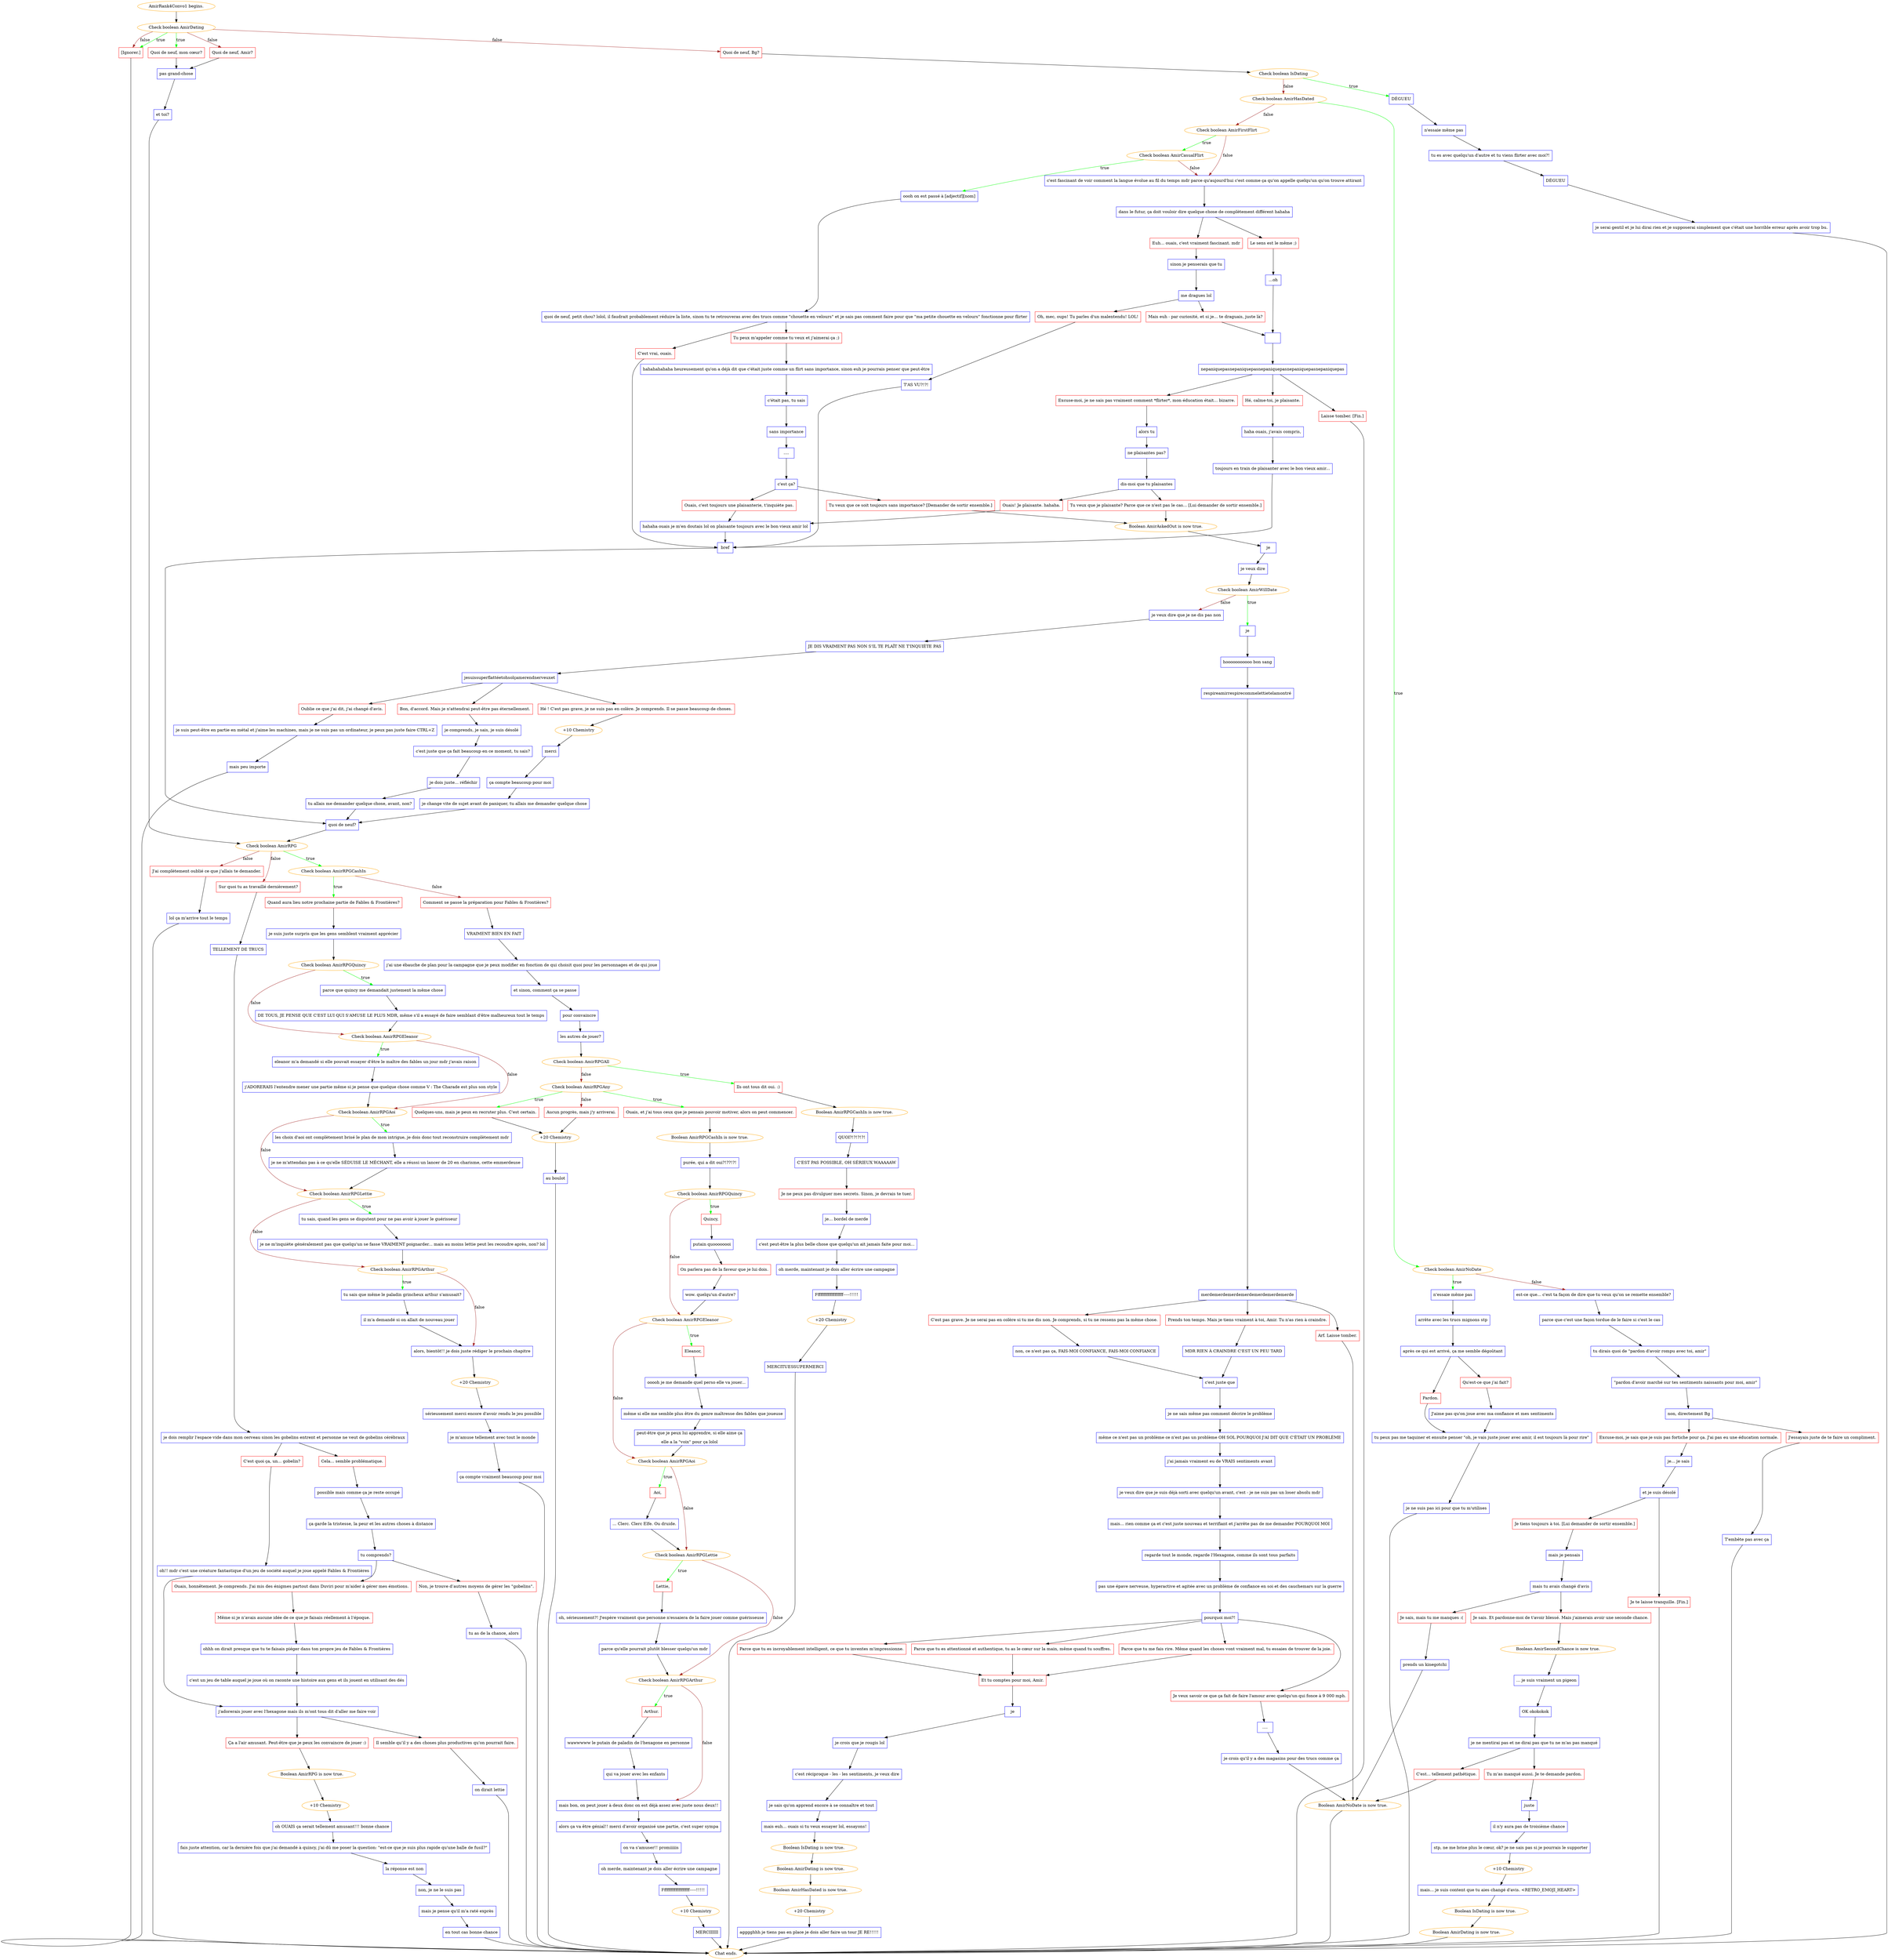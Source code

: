 digraph {
	"AmirRank4Convo1 begins." [color=orange];
		"AmirRank4Convo1 begins." -> j1901439017;
	j1901439017 [label="Check boolean AmirDating",color=orange];
		j1901439017 -> j2740199080 [label=true,color=green];
		j1901439017 -> j3055069876 [label=true,color=green];
		j1901439017 -> j2302318010 [label=false,color=brown];
		j1901439017 -> j3770438469 [label=false,color=brown];
		j1901439017 -> j3055069876 [label=false,color=brown];
	j2740199080 [label="Quoi de neuf, mon cœur?",shape=box,color=red];
		j2740199080 -> j3782113533;
	j3055069876 [label="[Ignorer.]",shape=box,color=red];
		j3055069876 -> "Chat ends.";
	j2302318010 [label="Quoi de neuf, Amir?",shape=box,color=red];
		j2302318010 -> j3782113533;
	j3770438469 [label="Quoi de neuf, Bg?",shape=box,color=red];
		j3770438469 -> j299105551;
	j3782113533 [label="pas grand-chose",shape=box,color=blue];
		j3782113533 -> j2301503770;
	"Chat ends." [color=orange];
	j299105551 [label="Check boolean IsDating",color=orange];
		j299105551 -> j46530733 [label=true,color=green];
		j299105551 -> j869690643 [label=false,color=brown];
	j2301503770 [label="et toi?",shape=box,color=blue];
		j2301503770 -> j13181005;
	j46530733 [label="DÉGUEU",shape=box,color=blue];
		j46530733 -> j158693052;
	j869690643 [label="Check boolean AmirHasDated",color=orange];
		j869690643 -> j1564964587 [label=true,color=green];
		j869690643 -> j427846108 [label=false,color=brown];
	j13181005 [label="Check boolean AmirRPG",color=orange];
		j13181005 -> j3060623829 [label=true,color=green];
		j13181005 -> j396972128 [label=false,color=brown];
		j13181005 -> j1151236795 [label=false,color=brown];
	j158693052 [label="n'essaie même pas",shape=box,color=blue];
		j158693052 -> j1698237874;
	j1564964587 [label="Check boolean AmirNoDate",color=orange];
		j1564964587 -> j1224347460 [label=true,color=green];
		j1564964587 -> j2248198494 [label=false,color=brown];
	j427846108 [label="Check boolean AmirFirstFlirt",color=orange];
		j427846108 -> j2657990682 [label=true,color=green];
		j427846108 -> j3279064583 [label=false,color=brown];
	j3060623829 [label="Check boolean AmirRPGCashIn",color=orange];
		j3060623829 -> j264540313 [label=true,color=green];
		j3060623829 -> j3714426417 [label=false,color=brown];
	j396972128 [label="Sur quoi tu as travaillé dernièrement?",shape=box,color=red];
		j396972128 -> j1690572409;
	j1151236795 [label="J'ai complètement oublié ce que j'allais te demander.",shape=box,color=red];
		j1151236795 -> j2858849226;
	j1698237874 [label="tu es avec quelqu'un d'autre et tu viens flirter avec moi?!",shape=box,color=blue];
		j1698237874 -> j495405338;
	j1224347460 [label="n'essaie même pas",shape=box,color=blue];
		j1224347460 -> j212468055;
	j2248198494 [label="est-ce que... c'est ta façon de dire que tu veux qu'on se remette ensemble?",shape=box,color=blue];
		j2248198494 -> j2733272763;
	j2657990682 [label="Check boolean AmirCasualFlirt",color=orange];
		j2657990682 -> j345930661 [label=true,color=green];
		j2657990682 -> j3279064583 [label=false,color=brown];
	j3279064583 [label="c'est fascinant de voir comment la langue évolue au fil du temps mdr parce qu'aujourd'hui c'est comme ça qu'on appelle quelqu'un qu'on trouve attirant",shape=box,color=blue];
		j3279064583 -> j1482635426;
	j264540313 [label="Quand aura lieu notre prochaine partie de Fables & Frontières?",shape=box,color=red];
		j264540313 -> j1337812985;
	j3714426417 [label="Comment se passe la préparation pour Fables & Frontières?",shape=box,color=red];
		j3714426417 -> j2650600051;
	j1690572409 [label="TELLEMENT DE TRUCS",shape=box,color=blue];
		j1690572409 -> j2290109318;
	j2858849226 [label="lol ça m'arrive tout le temps",shape=box,color=blue];
		j2858849226 -> "Chat ends.";
	j495405338 [label="DÉGUEU",shape=box,color=blue];
		j495405338 -> j818958550;
	j212468055 [label="arrête avec les trucs mignons stp",shape=box,color=blue];
		j212468055 -> j4020332581;
	j2733272763 [label="parce que c'est une façon tordue de le faire si c'est le cas",shape=box,color=blue];
		j2733272763 -> j2202150823;
	j345930661 [label="oooh on est passé à [adjectif][nom]",shape=box,color=blue];
		j345930661 -> j1283219035;
	j1482635426 [label="dans le futur, ça doit vouloir dire quelque chose de complètement différent hahaha",shape=box,color=blue];
		j1482635426 -> j917409548;
		j1482635426 -> j3372219720;
	j1337812985 [label="je suis juste surpris que les gens semblent vraiment apprécier",shape=box,color=blue];
		j1337812985 -> j39894109;
	j2650600051 [label="VRAIMENT BIEN EN FAIT",shape=box,color=blue];
		j2650600051 -> j3156019793;
	j2290109318 [label="je dois remplir l'espace vide dans mon cerveau sinon les gobelins entrent et personne ne veut de gobelins cérébraux",shape=box,color=blue];
		j2290109318 -> j231371944;
		j2290109318 -> j4030227121;
	j818958550 [label="je serai gentil et je lui dirai rien et je supposerai simplement que c'était une horrible erreur après avoir trop bu.",shape=box,color=blue];
		j818958550 -> "Chat ends.";
	j4020332581 [label="après ce qui est arrivé, ça me semble dégoûtant",shape=box,color=blue];
		j4020332581 -> j1171998253;
		j4020332581 -> j3698517350;
	j2202150823 [label="tu dirais quoi de \"pardon d'avoir rompu avec toi, amir\"",shape=box,color=blue];
		j2202150823 -> j1011933916;
	j1283219035 [label="quoi de neuf, petit chou? lolol, il faudrait probablement réduire la liste, sinon tu te retrouveras avec des trucs comme \"chouette en velours\" et je sais pas comment faire pour que \"ma petite chouette en velours\" fonctionne pour flirter",shape=box,color=blue];
		j1283219035 -> j3778007211;
		j1283219035 -> j2192827271;
	j917409548 [label="Euh... ouais, c'est vraiment fascinant. mdr",shape=box,color=red];
		j917409548 -> j2225746846;
	j3372219720 [label="Le sens est le même ;)",shape=box,color=red];
		j3372219720 -> j2564008628;
	j39894109 [label="Check boolean AmirRPGQuincy",color=orange];
		j39894109 -> j464483512 [label=true,color=green];
		j39894109 -> j2519416544 [label=false,color=brown];
	j3156019793 [label="j'ai une ébauche de plan pour la campagne que je peux modifier en fonction de qui choisit quoi pour les personnages et de qui joue",shape=box,color=blue];
		j3156019793 -> j2719687928;
	j231371944 [label="Cela... semble problématique.",shape=box,color=red];
		j231371944 -> j2069607007;
	j4030227121 [label="C'est quoi ça, un... gobelin?",shape=box,color=red];
		j4030227121 -> j886214012;
	j1171998253 [label="Pardon.",shape=box,color=red];
		j1171998253 -> j2154599169;
	j3698517350 [label="Qu'est-ce que j'ai fait?",shape=box,color=red];
		j3698517350 -> j3781553978;
	j1011933916 [label="\"pardon d'avoir marché sur tes sentiments naissants pour moi, amir\"",shape=box,color=blue];
		j1011933916 -> j3267816536;
	j3778007211 [label="Tu peux m'appeler comme tu veux et j'aimerai ça ;)",shape=box,color=red];
		j3778007211 -> j3643421956;
	j2192827271 [label="C'est vrai, ouais.",shape=box,color=red];
		j2192827271 -> j399754002;
	j2225746846 [label="sinon je penserais que tu",shape=box,color=blue];
		j2225746846 -> j632348009;
	j2564008628 [label="...oh",shape=box,color=blue];
		j2564008628 -> j2406966558;
	j464483512 [label="parce que quincy me demandait justement la même chose",shape=box,color=blue];
		j464483512 -> j470801667;
	j2519416544 [label="Check boolean AmirRPGEleanor",color=orange];
		j2519416544 -> j1350024286 [label=true,color=green];
		j2519416544 -> j2468658678 [label=false,color=brown];
	j2719687928 [label="et sinon, comment ça se passe",shape=box,color=blue];
		j2719687928 -> j2167609627;
	j2069607007 [label="possible mais comme ça je reste occupé",shape=box,color=blue];
		j2069607007 -> j2373168151;
	j886214012 [label="oh!! mdr c'est une créature fantastique d'un jeu de société auquel je joue appelé Fables & Frontières",shape=box,color=blue];
		j886214012 -> j4089243475;
	j2154599169 [label="tu peux pas me taquiner et ensuite penser \"oh, je vais juste jouer avec amir, il est toujours là pour rire\"",shape=box,color=blue];
		j2154599169 -> j3009455098;
	j3781553978 [label="J'aime pas qu'on joue avec ma confiance et mes sentiments",shape=box,color=blue];
		j3781553978 -> j2154599169;
	j3267816536 [label="non, directement Bg",shape=box,color=blue];
		j3267816536 -> j3051717962;
		j3267816536 -> j3497276319;
	j3643421956 [label="hahahahahaha heureusement qu'on a déjà dit que c'était juste comme un flirt sans importance, sinon euh je pourrais penser que peut-être",shape=box,color=blue];
		j3643421956 -> j4130634143;
	j399754002 [label="bref",shape=box,color=blue];
		j399754002 -> j2994532414;
	j632348009 [label="me dragues lol",shape=box,color=blue];
		j632348009 -> j2933808823;
		j632348009 -> j1712637740;
	j2406966558 [label=" ",shape=box,color=blue];
		j2406966558 -> j2268934108;
	j470801667 [label="DE TOUS, JE PENSE QUE C'EST LUI QUI S'AMUSE LE PLUS MDR, même s'il a essayé de faire semblant d'être malheureux tout le temps",shape=box,color=blue];
		j470801667 -> j2519416544;
	j1350024286 [label="eleanor m'a demandé si elle pouvait essayer d'être le maître des fables un jour mdr j'avais raison",shape=box,color=blue];
		j1350024286 -> j3717032015;
	j2468658678 [label="Check boolean AmirRPGAoi",color=orange];
		j2468658678 -> j569845183 [label=true,color=green];
		j2468658678 -> j290297768 [label=false,color=brown];
	j2167609627 [label="pour convaincre",shape=box,color=blue];
		j2167609627 -> j2399395543;
	j2373168151 [label="ça garde la tristesse, la peur et les autres choses à distance",shape=box,color=blue];
		j2373168151 -> j716259681;
	j4089243475 [label="j'adorerais jouer avec l'hexagone mais ils m'ont tous dit d'aller me faire voir",shape=box,color=blue];
		j4089243475 -> j1307295299;
		j4089243475 -> j350407795;
	j3009455098 [label="je ne suis pas ici pour que tu m'utilises",shape=box,color=blue];
		j3009455098 -> "Chat ends.";
	j3051717962 [label="Excuse-moi, je sais que je suis pas fortiche pour ça. J'ai pas eu une éducation normale.",shape=box,color=red];
		j3051717962 -> j2368779040;
	j3497276319 [label="J'essayais juste de te faire un compliment.",shape=box,color=red];
		j3497276319 -> j2642933272;
	j4130634143 [label="c'était pas, tu sais",shape=box,color=blue];
		j4130634143 -> j1627435401;
	j2994532414 [label="quoi de neuf?",shape=box,color=blue];
		j2994532414 -> j13181005;
	j2933808823 [label="Oh, mec, oups! Tu parles d'un malentendu! LOL!",shape=box,color=red];
		j2933808823 -> j1872416904;
	j1712637740 [label="Mais euh - par curiosité, et si je... te draguais, juste là?",shape=box,color=red];
		j1712637740 -> j2406966558;
	j2268934108 [label="nepaniquepasnepaniquepasnepaniquepasnepaniquepasnepaniquepas",shape=box,color=blue];
		j2268934108 -> j3479152659;
		j2268934108 -> j1282892511;
		j2268934108 -> j1476443227;
	j3717032015 [label="j'ADORERAIS l'entendre mener une partie même si je pense que quelque chose comme V : The Charade est plus son style",shape=box,color=blue];
		j3717032015 -> j2468658678;
	j569845183 [label="les choix d'aoi ont complètement brisé le plan de mon intrigue, je dois donc tout reconstruire complètement mdr",shape=box,color=blue];
		j569845183 -> j1942824627;
	j290297768 [label="Check boolean AmirRPGLettie",color=orange];
		j290297768 -> j804876061 [label=true,color=green];
		j290297768 -> j3043779789 [label=false,color=brown];
	j2399395543 [label="les autres de jouer?",shape=box,color=blue];
		j2399395543 -> j2410754749;
	j716259681 [label="tu comprends?",shape=box,color=blue];
		j716259681 -> j302252318;
		j716259681 -> j2689171400;
	j1307295299 [label="Ça a l'air amusant. Peut-être que je peux les convaincre de jouer :)",shape=box,color=red];
		j1307295299 -> j2371682976;
	j350407795 [label="Il semble qu’il y a des choses plus productives qu'on pourrait faire.",shape=box,color=red];
		j350407795 -> j3515649581;
	j2368779040 [label="je... je sais",shape=box,color=blue];
		j2368779040 -> j1946314711;
	j2642933272 [label="T'embête pas avec ça",shape=box,color=blue];
		j2642933272 -> "Chat ends.";
	j1627435401 [label="sans importance",shape=box,color=blue];
		j1627435401 -> j3213684921;
	j1872416904 [label="T'AS VU?!?!",shape=box,color=blue];
		j1872416904 -> j399754002;
	j3479152659 [label="Hé, calme-toi, je plaisante.",shape=box,color=red];
		j3479152659 -> j3284050223;
	j1282892511 [label="Excuse-moi, je ne sais pas vraiment comment *flirter*, mon éducation était... bizarre.",shape=box,color=red];
		j1282892511 -> j2301806676;
	j1476443227 [label="Laisse tomber. [Fin.]",shape=box,color=red];
		j1476443227 -> "Chat ends.";
	j1942824627 [label="je ne m'attendais pas à ce qu'elle SÉDUISE LE MÉCHANT, elle a réussi un lancer de 20 en charisme, cette emmerdeuse",shape=box,color=blue];
		j1942824627 -> j290297768;
	j804876061 [label="tu sais, quand les gens se disputent pour ne pas avoir à jouer le guérisseur",shape=box,color=blue];
		j804876061 -> j1263709926;
	j3043779789 [label="Check boolean AmirRPGArthur",color=orange];
		j3043779789 -> j3775851911 [label=true,color=green];
		j3043779789 -> j2544336465 [label=false,color=brown];
	j2410754749 [label="Check boolean AmirRPGAll",color=orange];
		j2410754749 -> j2157311479 [label=true,color=green];
		j2410754749 -> j4007068273 [label=false,color=brown];
	j302252318 [label="Ouais, honnêtement. Je comprends. J'ai mis des énigmes partout dans Duviri pour m'aider à gérer mes émotions.",shape=box,color=red];
		j302252318 -> j2071184031;
	j2689171400 [label="Non, je trouve d’autres moyens de gérer les \"gobelins\".",shape=box,color=red];
		j2689171400 -> j2021064061;
	j2371682976 [label="Boolean AmirRPG is now true.",color=orange];
		j2371682976 -> j2281489198;
	j3515649581 [label="on dirait lettie",shape=box,color=blue];
		j3515649581 -> "Chat ends.";
	j1946314711 [label="et je suis désolé",shape=box,color=blue];
		j1946314711 -> j1149945982;
		j1946314711 -> j267093793;
	j3213684921 [label="....",shape=box,color=blue];
		j3213684921 -> j1698362958;
	j3284050223 [label="haha ouais, j'avais compris,",shape=box,color=blue];
		j3284050223 -> j4229830566;
	j2301806676 [label="alors tu",shape=box,color=blue];
		j2301806676 -> j1012760575;
	j1263709926 [label="je ne m'inquiète généralement pas que quelqu'un se fasse VRAIMENT poignarder... mais au moins lettie peut les recoudre après, non? lol",shape=box,color=blue];
		j1263709926 -> j3043779789;
	j3775851911 [label="tu sais que même le paladin grincheux arthur s'amusait?",shape=box,color=blue];
		j3775851911 -> j1548809765;
	j2544336465 [label="alors, bientôt!! je dois juste rédiger le prochain chapitre",shape=box,color=blue];
		j2544336465 -> j3324666704;
	j2157311479 [label="Ils ont tous dit oui. :)",shape=box,color=red];
		j2157311479 -> j2285387910;
	j4007068273 [label="Check boolean AmirRPGAny",color=orange];
		j4007068273 -> j4158802842 [label=true,color=green];
		j4007068273 -> j3774403726 [label=true,color=green];
		j4007068273 -> j199760092 [label=false,color=brown];
	j2071184031 [label="Même si je n’avais aucune idée de ce que je faisais réellement à l’époque.",shape=box,color=red];
		j2071184031 -> j403047794;
	j2021064061 [label="tu as de la chance, alors",shape=box,color=blue];
		j2021064061 -> "Chat ends.";
	j2281489198 [label="+10 Chemistry",color=orange];
		j2281489198 -> j1826257453;
	j1149945982 [label="Je tiens toujours à toi. [Lui demander de sortir ensemble.]",shape=box,color=red];
		j1149945982 -> j2795891044;
	j267093793 [label="Je te laisse tranquille. [Fin.]",shape=box,color=red];
		j267093793 -> "Chat ends.";
	j1698362958 [label="c'est ça?",shape=box,color=blue];
		j1698362958 -> j4111941780;
		j1698362958 -> j1270986176;
	j4229830566 [label="toujours en train de plaisanter avec le bon vieux amir...",shape=box,color=blue];
		j4229830566 -> j399754002;
	j1012760575 [label="ne plaisantes pas?",shape=box,color=blue];
		j1012760575 -> j321197718;
	j1548809765 [label="il m'a demandé si on allait de nouveau jouer",shape=box,color=blue];
		j1548809765 -> j2544336465;
	j3324666704 [label="+20 Chemistry",color=orange];
		j3324666704 -> j2446928207;
	j2285387910 [label="Boolean AmirRPGCashIn is now true.",color=orange];
		j2285387910 -> j3001042507;
	j4158802842 [label="Ouais, et j'ai tous ceux que je pensais pouvoir motiver, alors on peut commencer.",shape=box,color=red];
		j4158802842 -> j4291630806;
	j3774403726 [label="Quelques-uns, mais je peux en recruter plus. C'est certain.",shape=box,color=red];
		j3774403726 -> j2912541405;
	j199760092 [label="Aucun progrès, mais j'y arriverai.",shape=box,color=red];
		j199760092 -> j2912541405;
	j403047794 [label="ohhh on dirait presque que tu te faisais piéger dans ton propre jeu de Fables & Frontières",shape=box,color=blue];
		j403047794 -> j2851263395;
	j1826257453 [label="oh OUAIS ça serait tellement amusant!!! bonne chance",shape=box,color=blue];
		j1826257453 -> j3040391210;
	j2795891044 [label="mais je pensais",shape=box,color=blue];
		j2795891044 -> j1319699664;
	j4111941780 [label="Tu veux que ce soit toujours sans importance? [Demander de sortir ensemble.]",shape=box,color=red];
		j4111941780 -> j3211061342;
	j1270986176 [label="Ouais, c'est toujours une plaisanterie, t'inquiète pas.",shape=box,color=red];
		j1270986176 -> j955838089;
	j321197718 [label="dis-moi que tu plaisantes",shape=box,color=blue];
		j321197718 -> j3936501936;
		j321197718 -> j3291498734;
	j2446928207 [label="sérieusement merci encore d'avoir rendu le jeu possible",shape=box,color=blue];
		j2446928207 -> j3975452276;
	j3001042507 [label="QUOI?!?!?!?!",shape=box,color=blue];
		j3001042507 -> j1162440975;
	j4291630806 [label="Boolean AmirRPGCashIn is now true.",color=orange];
		j4291630806 -> j1729735136;
	j2912541405 [label="+20 Chemistry",color=orange];
		j2912541405 -> j91207718;
	j2851263395 [label="c'est un jeu de table auquel je joue où on raconte une histoire aux gens et ils jouent en utilisant des dés",shape=box,color=blue];
		j2851263395 -> j4089243475;
	j3040391210 [label="fais juste attention, car la dernière fois que j'ai demandé à quincy, j'ai dû me poser la question: \"est-ce que je suis plus rapide qu'une balle de fusil?\"",shape=box,color=blue];
		j3040391210 -> j729413252;
	j1319699664 [label="mais tu avais changé d'avis",shape=box,color=blue];
		j1319699664 -> j1236255307;
		j1319699664 -> j3095192595;
	j3211061342 [label="Boolean AmirAskedOut is now true.",color=orange];
		j3211061342 -> j4177262315;
	j955838089 [label="hahaha ouais je m'en doutais lol on plaisante toujours avec le bon vieux amir lol",shape=box,color=blue];
		j955838089 -> j399754002;
	j3936501936 [label="Tu veux que je plaisante? Parce que ce n'est pas le cas... [Lui demander de sortir ensemble.]",shape=box,color=red];
		j3936501936 -> j3211061342;
	j3291498734 [label="Ouais! Je plaisante. hahaha.",shape=box,color=red];
		j3291498734 -> j955838089;
	j3975452276 [label="je m'amuse tellement avec tout le monde",shape=box,color=blue];
		j3975452276 -> j3039414610;
	j1162440975 [label="C'EST PAS POSSIBLE, OH SÉRIEUX WAAAAAW",shape=box,color=blue];
		j1162440975 -> j3542427601;
	j1729735136 [label="purée, qui a dit oui?!??!?!",shape=box,color=blue];
		j1729735136 -> j1892846008;
	j91207718 [label="au boulot",shape=box,color=blue];
		j91207718 -> "Chat ends.";
	j729413252 [label="la réponse est non",shape=box,color=blue];
		j729413252 -> j965244725;
	j1236255307 [label="Je sais, mais tu me manques :(",shape=box,color=red];
		j1236255307 -> j3335725558;
	j3095192595 [label="Je sais. Et pardonne-moi de t'avoir blessé. Mais j'aimerais avoir une seconde chance.",shape=box,color=red];
		j3095192595 -> j2842702386;
	j4177262315 [label="je",shape=box,color=blue];
		j4177262315 -> j596131394;
	j3039414610 [label="ça compte vraiment beaucoup pour moi",shape=box,color=blue];
		j3039414610 -> "Chat ends.";
	j3542427601 [label="Je ne peux pas divulguer mes secrets. Sinon, je devrais te tuer.",shape=box,color=red];
		j3542427601 -> j3649148240;
	j1892846008 [label="Check boolean AmirRPGQuincy",color=orange];
		j1892846008 -> j4163591976 [label=true,color=green];
		j1892846008 -> j3259202448 [label=false,color=brown];
	j965244725 [label="non, je ne le suis pas",shape=box,color=blue];
		j965244725 -> j2726398267;
	j3335725558 [label="prends un kinegotchi",shape=box,color=blue];
		j3335725558 -> j2322051913;
	j2842702386 [label="Boolean AmirSecondChance is now true.",color=orange];
		j2842702386 -> j668935735;
	j596131394 [label="je veux dire",shape=box,color=blue];
		j596131394 -> j1477186602;
	j3649148240 [label="je... bordel de merde",shape=box,color=blue];
		j3649148240 -> j1169530774;
	j4163591976 [label="Quincy,",shape=box,color=red];
		j4163591976 -> j3433943626;
	j3259202448 [label="Check boolean AmirRPGEleanor",color=orange];
		j3259202448 -> j3122700886 [label=true,color=green];
		j3259202448 -> j1611217381 [label=false,color=brown];
	j2726398267 [label="mais je pense qu'il m'a raté exprès",shape=box,color=blue];
		j2726398267 -> j2593689888;
	j2322051913 [label="Boolean AmirNoDate is now true.",color=orange];
		j2322051913 -> "Chat ends.";
	j668935735 [label="... je suis vraiment un pigeon",shape=box,color=blue];
		j668935735 -> j1761384215;
	j1477186602 [label="Check boolean AmirWillDate",color=orange];
		j1477186602 -> j1294340621 [label=true,color=green];
		j1477186602 -> j3534744870 [label=false,color=brown];
	j1169530774 [label="c'est peut-être la plus belle chose que quelqu'un ait jamais faite pour moi...",shape=box,color=blue];
		j1169530774 -> j3985823944;
	j3433943626 [label="putain quoooooooi",shape=box,color=blue];
		j3433943626 -> j23816092;
	j3122700886 [label="Eleanor,",shape=box,color=red];
		j3122700886 -> j3665556694;
	j1611217381 [label="Check boolean AmirRPGAoi",color=orange];
		j1611217381 -> j2797327718 [label=true,color=green];
		j1611217381 -> j2067107230 [label=false,color=brown];
	j2593689888 [label="en tout cas bonne chance",shape=box,color=blue];
		j2593689888 -> "Chat ends.";
	j1761384215 [label="OK okokokok",shape=box,color=blue];
		j1761384215 -> j891480585;
	j1294340621 [label="je",shape=box,color=blue];
		j1294340621 -> j3191971678;
	j3534744870 [label="je veux dire que je ne dis pas non",shape=box,color=blue];
		j3534744870 -> j3547869974;
	j3985823944 [label="oh merde, maintenant je dois aller écrire une campagne",shape=box,color=blue];
		j3985823944 -> j3117959857;
	j23816092 [label="On parlera pas de la faveur que je lui dois.",shape=box,color=red];
		j23816092 -> j1089287372;
	j3665556694 [label="ooooh je me demande quel perso elle va jouer...",shape=box,color=blue];
		j3665556694 -> j5228106;
	j2797327718 [label="Aoi,",shape=box,color=red];
		j2797327718 -> j3475445024;
	j2067107230 [label="Check boolean AmirRPGLettie",color=orange];
		j2067107230 -> j2326450554 [label=true,color=green];
		j2067107230 -> j241471578 [label=false,color=brown];
	j891480585 [label="je ne mentirai pas et ne dirai pas que tu ne m'as pas manqué",shape=box,color=blue];
		j891480585 -> j4120298341;
		j891480585 -> j4113056356;
	j3191971678 [label="hooooooooooo bon sang",shape=box,color=blue];
		j3191971678 -> j467339732;
	j3547869974 [label="JE DIS VRAIMENT PAS NON S'IL TE PLAÎT NE T'INQUIÈTE PAS",shape=box,color=blue];
		j3547869974 -> j1054233239;
	j3117959857 [label="Fffffffffffffffffff-----!!!!!",shape=box,color=blue];
		j3117959857 -> j1491058596;
	j1089287372 [label="wow. quelqu'un d'autre?",shape=box,color=blue];
		j1089287372 -> j3259202448;
	j5228106 [label="même si elle me semble plus être du genre maîtresse des fables que joueuse",shape=box,color=blue];
		j5228106 -> j1390994065;
	j3475445024 [label="... Clerc. Clerc Elfe. Ou druide.",shape=box,color=blue];
		j3475445024 -> j2067107230;
	j2326450554 [label="Lettie,",shape=box,color=red];
		j2326450554 -> j2646963065;
	j241471578 [label="Check boolean AmirRPGArthur",color=orange];
		j241471578 -> j1842930150 [label=true,color=green];
		j241471578 -> j990920706 [label=false,color=brown];
	j4120298341 [label="Tu m'as manqué aussi. Je te demande pardon.",shape=box,color=red];
		j4120298341 -> j3394021773;
	j4113056356 [label="C'est... tellement pathétique.",shape=box,color=red];
		j4113056356 -> j2322051913;
	j467339732 [label="respireamirrespirecommelettietelamontré",shape=box,color=blue];
		j467339732 -> j4071777877;
	j1054233239 [label="jesuissuperflattéetohsolçamerendnerveuxet",shape=box,color=blue];
		j1054233239 -> j3072964580;
		j1054233239 -> j621282942;
		j1054233239 -> j2766312982;
	j1491058596 [label="+20 Chemistry",color=orange];
		j1491058596 -> j554912887;
	j1390994065 [label="peut-être que je peux lui apprendre, si elle aime ça
elle a la \"voix\" pour ça lolol",shape=box,color=blue];
		j1390994065 -> j1611217381;
	j2646963065 [label="oh, sérieusement?! J'espère vraiment que personne n'essaiera de la faire jouer comme guérisseuse",shape=box,color=blue];
		j2646963065 -> j3897626232;
	j1842930150 [label="Arthur.",shape=box,color=red];
		j1842930150 -> j3041140406;
	j990920706 [label="mais bon, on peut jouer à deux donc on est déjà assez avec juste nous deux!!",shape=box,color=blue];
		j990920706 -> j1232069204;
	j3394021773 [label="juste",shape=box,color=blue];
		j3394021773 -> j4085305201;
	j4071777877 [label="merdemerdemerdemerdemerdemerdemerde",shape=box,color=blue];
		j4071777877 -> j69266997;
		j4071777877 -> j2786096814;
		j4071777877 -> j32360625;
	j3072964580 [label="Hé ! C'est pas grave, je ne suis pas en colère. Je comprends. Il se passe beaucoup de choses.",shape=box,color=red];
		j3072964580 -> j4092338752;
	j621282942 [label="Bon, d'accord. Mais je n'attendrai peut-être pas éternellement.",shape=box,color=red];
		j621282942 -> j1994377436;
	j2766312982 [label="Oublie ce que j'ai dit, j'ai changé d'avis.",shape=box,color=red];
		j2766312982 -> j2817184503;
	j554912887 [label="MERCITUESSUPERMERCI",shape=box,color=blue];
		j554912887 -> "Chat ends.";
	j3897626232 [label="parce qu'elle pourrait plutôt blesser quelqu'un mdr",shape=box,color=blue];
		j3897626232 -> j241471578;
	j3041140406 [label="wawwwww le putain de paladin de l'hexagone en personne",shape=box,color=blue];
		j3041140406 -> j2372065463;
	j1232069204 [label="alors ça va être génial!! merci d'avoir organisé une partie, c'est super sympa",shape=box,color=blue];
		j1232069204 -> j2638932428;
	j4085305201 [label="il n'y aura pas de troisième chance",shape=box,color=blue];
		j4085305201 -> j1948157812;
	j69266997 [label="Arf. Laisse tomber.",shape=box,color=red];
		j69266997 -> j2322051913;
	j2786096814 [label="Prends ton temps. Mais je tiens vraiment à toi, Amir. Tu n'as rien à craindre.",shape=box,color=red];
		j2786096814 -> j219331415;
	j32360625 [label="C'est pas grave. Je ne serai pas en colère si tu me dis non. Je comprends, si tu ne ressens pas la même chose.",shape=box,color=red];
		j32360625 -> j3357269906;
	j4092338752 [label="+10 Chemistry",color=orange];
		j4092338752 -> j1614478660;
	j1994377436 [label="je comprends, je sais, je suis désolé",shape=box,color=blue];
		j1994377436 -> j4229175953;
	j2817184503 [label="je suis peut-être en partie en métal et j'aime les machines, mais je ne suis pas un ordinateur, je peux pas juste faire CTRL+Z",shape=box,color=blue];
		j2817184503 -> j4254688378;
	j2372065463 [label="qui va jouer avec les enfants",shape=box,color=blue];
		j2372065463 -> j990920706;
	j2638932428 [label="on va s'amuser!! promiiiiis",shape=box,color=blue];
		j2638932428 -> j1431816959;
	j1948157812 [label="stp, ne me brise plus le cœur, ok? je ne sais pas si je pourrais le supporter",shape=box,color=blue];
		j1948157812 -> j3959242298;
	j219331415 [label="MDR RIEN À CRAINDRE C'EST UN PEU TARD",shape=box,color=blue];
		j219331415 -> j2006427465;
	j3357269906 [label="non, ce n'est pas ça, FAIS-MOI CONFIANCE, FAIS-MOI CONFIANCE",shape=box,color=blue];
		j3357269906 -> j2006427465;
	j1614478660 [label="merci",shape=box,color=blue];
		j1614478660 -> j3822149491;
	j4229175953 [label="c'est juste que ça fait beaucoup en ce moment, tu sais?",shape=box,color=blue];
		j4229175953 -> j2289283664;
	j4254688378 [label="mais peu importe",shape=box,color=blue];
		j4254688378 -> "Chat ends.";
	j1431816959 [label="oh merde, maintenant je dois aller écrire une campagne",shape=box,color=blue];
		j1431816959 -> j238926579;
	j3959242298 [label="+10 Chemistry",color=orange];
		j3959242298 -> j2996245417;
	j2006427465 [label="c'est juste que",shape=box,color=blue];
		j2006427465 -> j4090319922;
	j3822149491 [label="ça compte beaucoup pour moi",shape=box,color=blue];
		j3822149491 -> j503795153;
	j2289283664 [label="je dois juste... réfléchir",shape=box,color=blue];
		j2289283664 -> j2636342393;
	j238926579 [label="Fffffffffffffffffff-----!!!!!",shape=box,color=blue];
		j238926579 -> j22650387;
	j2996245417 [label="mais... je suis content que tu aies changé d'avis. <RETRO_EMOJI_HEART>",shape=box,color=blue];
		j2996245417 -> j855872083;
	j4090319922 [label="je ne sais même pas comment décrire le problème",shape=box,color=blue];
		j4090319922 -> j67664211;
	j503795153 [label="je change vite de sujet avant de paniquer, tu allais me demander quelque chose",shape=box,color=blue];
		j503795153 -> j2994532414;
	j2636342393 [label="tu allais me demander quelque chose, avant, non?",shape=box,color=blue];
		j2636342393 -> j2994532414;
	j22650387 [label="+10 Chemistry",color=orange];
		j22650387 -> j1561496708;
	j855872083 [label="Boolean IsDating is now true.",color=orange];
		j855872083 -> j3208739917;
	j67664211 [label="même ce n'est pas un problème ce n'est pas un problème OH SOL POURQUOI J'AI DIT QUE C'ÉTAIT UN PROBLÈME",shape=box,color=blue];
		j67664211 -> j2244451324;
	j1561496708 [label="MERCIIIIII",shape=box,color=blue];
		j1561496708 -> "Chat ends.";
	j3208739917 [label="Boolean AmirDating is now true.",color=orange];
		j3208739917 -> "Chat ends.";
	j2244451324 [label="j'ai jamais vraiment eu de VRAIS sentiments avant",shape=box,color=blue];
		j2244451324 -> j3580137702;
	j3580137702 [label="je veux dire que je suis déjà sorti avec quelqu'un avant, c'est - je ne suis pas un loser absolu mdr",shape=box,color=blue];
		j3580137702 -> j3137226311;
	j3137226311 [label="mais... rien comme ça et c'est juste nouveau et terrifiant et j'arrête pas de me demander POURQUOI MOI",shape=box,color=blue];
		j3137226311 -> j904235657;
	j904235657 [label="regarde tout le monde, regarde l'Hexagone, comme ils sont tous parfaits",shape=box,color=blue];
		j904235657 -> j1093639852;
	j1093639852 [label="pas une épave nerveuse, hyperactive et agitée avec un problème de confiance en soi et des cauchemars sur la guerre",shape=box,color=blue];
		j1093639852 -> j4009281741;
	j4009281741 [label="pourquoi moi?!",shape=box,color=blue];
		j4009281741 -> j2174753340;
		j4009281741 -> j2897929990;
		j4009281741 -> j3220114076;
		j4009281741 -> j171917779;
	j2174753340 [label="Parce que tu es incroyablement intelligent, ce que tu inventes m'impressionne.",shape=box,color=red];
		j2174753340 -> j1325390295;
	j2897929990 [label="Parce que tu es attentionné et authentique, tu as le cœur sur la main, même quand tu souffres.",shape=box,color=red];
		j2897929990 -> j1325390295;
	j3220114076 [label="Parce que tu me fais rire. Même quand les choses vont vraiment mal, tu essaies de trouver de la joie.",shape=box,color=red];
		j3220114076 -> j1325390295;
	j171917779 [label="Je veux savoir ce que ça fait de faire l'amour avec quelqu'un qui fonce à 9 000 mph.",shape=box,color=red];
		j171917779 -> j1762951518;
	j1325390295 [label="Et tu comptes pour moi, Amir.",shape=box,color=red];
		j1325390295 -> j4264242036;
	j1762951518 [label="....",shape=box,color=blue];
		j1762951518 -> j3149901765;
	j4264242036 [label="je",shape=box,color=blue];
		j4264242036 -> j946195955;
	j3149901765 [label="je crois qu'il y a des magasins pour des trucs comme ça",shape=box,color=blue];
		j3149901765 -> j2322051913;
	j946195955 [label="je crois que je rougis lol",shape=box,color=blue];
		j946195955 -> j2854562319;
	j2854562319 [label="c'est réciproque - les - les sentiments, je veux dire",shape=box,color=blue];
		j2854562319 -> j4004692657;
	j4004692657 [label="je sais qu'on apprend encore à se connaître et tout",shape=box,color=blue];
		j4004692657 -> j823731834;
	j823731834 [label="mais euh... ouais si tu veux essayer lol, essayons!",shape=box,color=blue];
		j823731834 -> j2895764522;
	j2895764522 [label="Boolean IsDating is now true.",color=orange];
		j2895764522 -> j3755532502;
	j3755532502 [label="Boolean AmirDating is now true.",color=orange];
		j3755532502 -> j3347322519;
	j3347322519 [label="Boolean AmirHasDated is now true.",color=orange];
		j3347322519 -> j1377080012;
	j1377080012 [label="+20 Chemistry",color=orange];
		j1377080012 -> j4092964149;
	j4092964149 [label="agggghhh je tiens pas en place je dois aller faire un tour JE RE!!!!!",shape=box,color=blue];
		j4092964149 -> "Chat ends.";
}